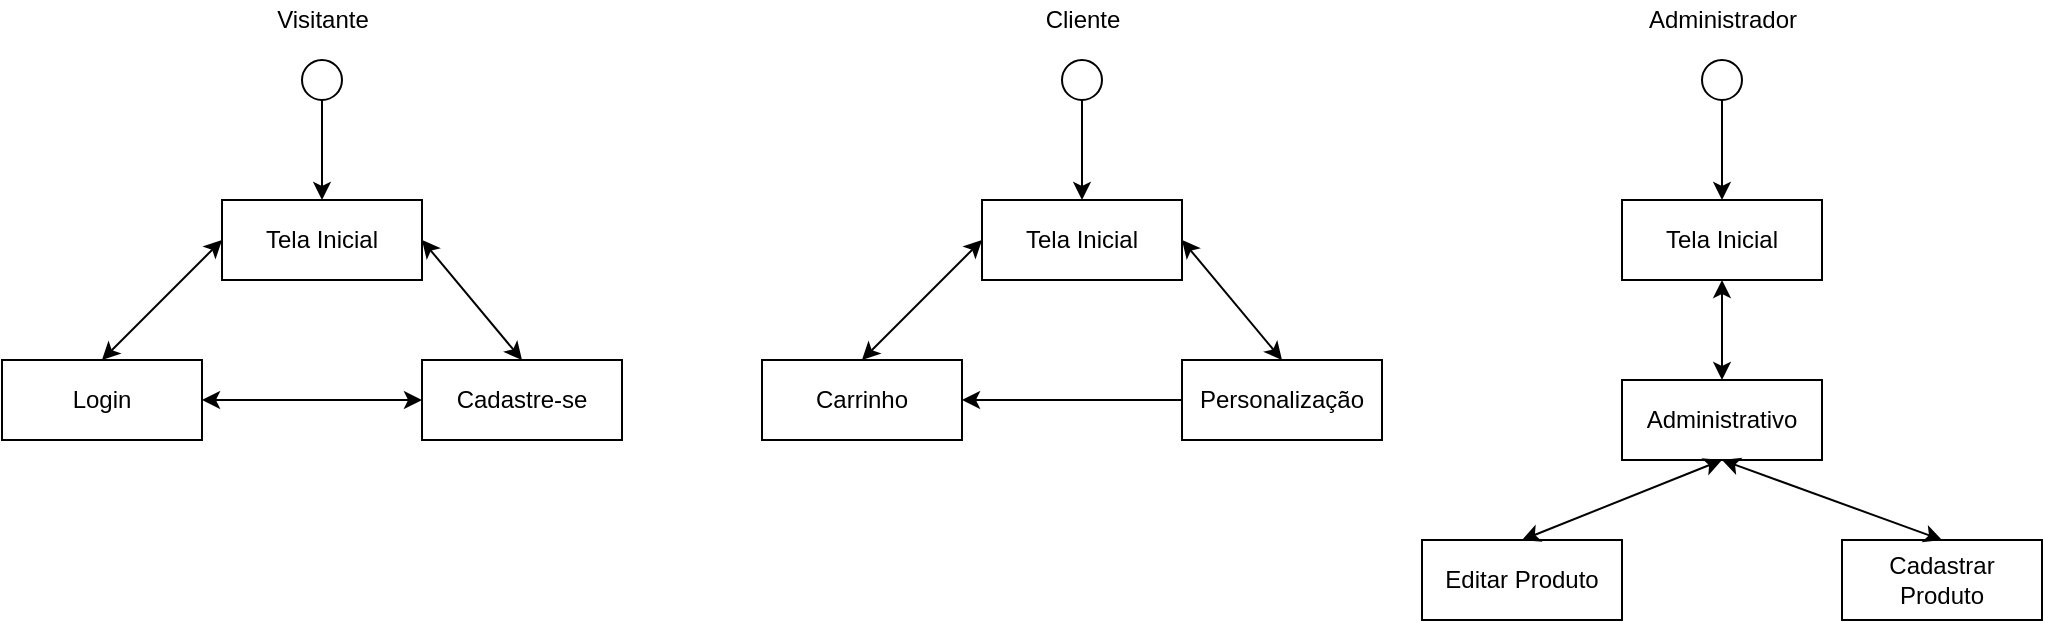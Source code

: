 <mxfile version="14.8.1" type="device"><diagram id="iaszxsRAFxKriWMU7tXv" name="Page-1"><mxGraphModel dx="868" dy="481" grid="1" gridSize="10" guides="1" tooltips="1" connect="1" arrows="1" fold="1" page="1" pageScale="1" pageWidth="1600" pageHeight="1700" math="0" shadow="0"><root><mxCell id="0"/><mxCell id="1" parent="0"/><mxCell id="zuvJ6yJon8IWspfnOwSX-2" value="" style="ellipse;whiteSpace=wrap;html=1;aspect=fixed;" parent="1" vertex="1"><mxGeometry x="240" y="80" width="20" height="20" as="geometry"/></mxCell><mxCell id="zuvJ6yJon8IWspfnOwSX-4" value="" style="endArrow=classic;html=1;exitX=0.5;exitY=1;exitDx=0;exitDy=0;entryX=0.5;entryY=0;entryDx=0;entryDy=0;" parent="1" source="zuvJ6yJon8IWspfnOwSX-2" target="zuvJ6yJon8IWspfnOwSX-5" edge="1"><mxGeometry width="50" height="50" relative="1" as="geometry"><mxPoint x="180" y="230" as="sourcePoint"/><mxPoint x="250.0" y="140" as="targetPoint"/></mxGeometry></mxCell><mxCell id="zuvJ6yJon8IWspfnOwSX-5" value="Tela Inicial" style="whiteSpace=wrap;html=1;align=center;" parent="1" vertex="1"><mxGeometry x="200" y="150" width="100" height="40" as="geometry"/></mxCell><mxCell id="zuvJ6yJon8IWspfnOwSX-6" value="Login" style="whiteSpace=wrap;html=1;align=center;" parent="1" vertex="1"><mxGeometry x="90" y="230" width="100" height="40" as="geometry"/></mxCell><mxCell id="zuvJ6yJon8IWspfnOwSX-7" value="Visitante" style="text;html=1;align=center;verticalAlign=middle;resizable=0;points=[];autosize=1;strokeColor=none;" parent="1" vertex="1"><mxGeometry x="220" y="50" width="60" height="20" as="geometry"/></mxCell><mxCell id="zuvJ6yJon8IWspfnOwSX-8" value="Cadastre-se" style="whiteSpace=wrap;html=1;align=center;" parent="1" vertex="1"><mxGeometry x="300" y="230" width="100" height="40" as="geometry"/></mxCell><mxCell id="zuvJ6yJon8IWspfnOwSX-9" value="" style="endArrow=classic;startArrow=classic;html=1;exitX=1;exitY=0.5;exitDx=0;exitDy=0;entryX=0;entryY=0.5;entryDx=0;entryDy=0;" parent="1" source="zuvJ6yJon8IWspfnOwSX-6" target="zuvJ6yJon8IWspfnOwSX-8" edge="1"><mxGeometry width="50" height="50" relative="1" as="geometry"><mxPoint x="290" y="250" as="sourcePoint"/><mxPoint x="340" y="200" as="targetPoint"/></mxGeometry></mxCell><mxCell id="zuvJ6yJon8IWspfnOwSX-10" value="" style="endArrow=classic;startArrow=classic;html=1;exitX=0.5;exitY=0;exitDx=0;exitDy=0;entryX=0;entryY=0.5;entryDx=0;entryDy=0;" parent="1" source="zuvJ6yJon8IWspfnOwSX-6" target="zuvJ6yJon8IWspfnOwSX-5" edge="1"><mxGeometry width="50" height="50" relative="1" as="geometry"><mxPoint x="200" y="260" as="sourcePoint"/><mxPoint x="310" y="260" as="targetPoint"/></mxGeometry></mxCell><mxCell id="zuvJ6yJon8IWspfnOwSX-11" value="" style="endArrow=classic;startArrow=classic;html=1;exitX=0.5;exitY=0;exitDx=0;exitDy=0;entryX=1;entryY=0.5;entryDx=0;entryDy=0;" parent="1" source="zuvJ6yJon8IWspfnOwSX-8" target="zuvJ6yJon8IWspfnOwSX-5" edge="1"><mxGeometry width="50" height="50" relative="1" as="geometry"><mxPoint x="150" y="240" as="sourcePoint"/><mxPoint x="210" y="180" as="targetPoint"/></mxGeometry></mxCell><mxCell id="zuvJ6yJon8IWspfnOwSX-12" value="" style="ellipse;whiteSpace=wrap;html=1;aspect=fixed;" parent="1" vertex="1"><mxGeometry x="620" y="80" width="20" height="20" as="geometry"/></mxCell><mxCell id="zuvJ6yJon8IWspfnOwSX-13" value="" style="endArrow=classic;html=1;exitX=0.5;exitY=1;exitDx=0;exitDy=0;entryX=0.5;entryY=0;entryDx=0;entryDy=0;" parent="1" source="zuvJ6yJon8IWspfnOwSX-12" target="zuvJ6yJon8IWspfnOwSX-14" edge="1"><mxGeometry width="50" height="50" relative="1" as="geometry"><mxPoint x="560" y="230" as="sourcePoint"/><mxPoint x="630.0" y="140" as="targetPoint"/></mxGeometry></mxCell><mxCell id="zuvJ6yJon8IWspfnOwSX-14" value="Tela Inicial" style="whiteSpace=wrap;html=1;align=center;" parent="1" vertex="1"><mxGeometry x="580" y="150" width="100" height="40" as="geometry"/></mxCell><mxCell id="zuvJ6yJon8IWspfnOwSX-15" value="Carrinho" style="whiteSpace=wrap;html=1;align=center;" parent="1" vertex="1"><mxGeometry x="470" y="230" width="100" height="40" as="geometry"/></mxCell><mxCell id="zuvJ6yJon8IWspfnOwSX-16" value="Cliente" style="text;html=1;align=center;verticalAlign=middle;resizable=0;points=[];autosize=1;strokeColor=none;" parent="1" vertex="1"><mxGeometry x="605" y="50" width="50" height="20" as="geometry"/></mxCell><mxCell id="zuvJ6yJon8IWspfnOwSX-17" value="Personalização" style="whiteSpace=wrap;html=1;align=center;" parent="1" vertex="1"><mxGeometry x="680" y="230" width="100" height="40" as="geometry"/></mxCell><mxCell id="zuvJ6yJon8IWspfnOwSX-19" value="" style="endArrow=classic;startArrow=classic;html=1;exitX=0.5;exitY=0;exitDx=0;exitDy=0;entryX=0;entryY=0.5;entryDx=0;entryDy=0;" parent="1" source="zuvJ6yJon8IWspfnOwSX-15" target="zuvJ6yJon8IWspfnOwSX-14" edge="1"><mxGeometry width="50" height="50" relative="1" as="geometry"><mxPoint x="580" y="260" as="sourcePoint"/><mxPoint x="690" y="260" as="targetPoint"/></mxGeometry></mxCell><mxCell id="zuvJ6yJon8IWspfnOwSX-20" value="" style="endArrow=classic;startArrow=classic;html=1;exitX=0.5;exitY=0;exitDx=0;exitDy=0;entryX=1;entryY=0.5;entryDx=0;entryDy=0;" parent="1" source="zuvJ6yJon8IWspfnOwSX-17" target="zuvJ6yJon8IWspfnOwSX-14" edge="1"><mxGeometry width="50" height="50" relative="1" as="geometry"><mxPoint x="530" y="240" as="sourcePoint"/><mxPoint x="590" y="180" as="targetPoint"/></mxGeometry></mxCell><mxCell id="zuvJ6yJon8IWspfnOwSX-21" value="" style="endArrow=classic;html=1;entryX=1;entryY=0.5;entryDx=0;entryDy=0;exitX=0;exitY=0.5;exitDx=0;exitDy=0;" parent="1" source="zuvJ6yJon8IWspfnOwSX-17" target="zuvJ6yJon8IWspfnOwSX-15" edge="1"><mxGeometry width="50" height="50" relative="1" as="geometry"><mxPoint x="520" y="210" as="sourcePoint"/><mxPoint x="570" y="160" as="targetPoint"/></mxGeometry></mxCell><mxCell id="zuvJ6yJon8IWspfnOwSX-22" value="" style="ellipse;whiteSpace=wrap;html=1;aspect=fixed;" parent="1" vertex="1"><mxGeometry x="940" y="80" width="20" height="20" as="geometry"/></mxCell><mxCell id="zuvJ6yJon8IWspfnOwSX-23" value="" style="endArrow=classic;html=1;exitX=0.5;exitY=1;exitDx=0;exitDy=0;entryX=0.5;entryY=0;entryDx=0;entryDy=0;" parent="1" source="zuvJ6yJon8IWspfnOwSX-22" target="zuvJ6yJon8IWspfnOwSX-24" edge="1"><mxGeometry width="50" height="50" relative="1" as="geometry"><mxPoint x="880" y="230" as="sourcePoint"/><mxPoint x="950.0" y="140" as="targetPoint"/></mxGeometry></mxCell><mxCell id="zuvJ6yJon8IWspfnOwSX-24" value="Tela Inicial" style="whiteSpace=wrap;html=1;align=center;" parent="1" vertex="1"><mxGeometry x="900" y="150" width="100" height="40" as="geometry"/></mxCell><mxCell id="zuvJ6yJon8IWspfnOwSX-25" value="Administrativo" style="whiteSpace=wrap;html=1;align=center;" parent="1" vertex="1"><mxGeometry x="900" y="240" width="100" height="40" as="geometry"/></mxCell><mxCell id="zuvJ6yJon8IWspfnOwSX-26" value="Administrador" style="text;html=1;align=center;verticalAlign=middle;resizable=0;points=[];autosize=1;strokeColor=none;" parent="1" vertex="1"><mxGeometry x="905" y="50" width="90" height="20" as="geometry"/></mxCell><mxCell id="zuvJ6yJon8IWspfnOwSX-28" value="" style="endArrow=classic;startArrow=classic;html=1;exitX=0.5;exitY=0;exitDx=0;exitDy=0;entryX=0.5;entryY=1;entryDx=0;entryDy=0;" parent="1" source="zuvJ6yJon8IWspfnOwSX-25" target="zuvJ6yJon8IWspfnOwSX-24" edge="1"><mxGeometry width="50" height="50" relative="1" as="geometry"><mxPoint x="900" y="260" as="sourcePoint"/><mxPoint x="1010" y="260" as="targetPoint"/></mxGeometry></mxCell><mxCell id="zuvJ6yJon8IWspfnOwSX-31" value="&lt;div&gt;Editar Produto&lt;br&gt;&lt;/div&gt;" style="whiteSpace=wrap;html=1;align=center;" parent="1" vertex="1"><mxGeometry x="800" y="320" width="100" height="40" as="geometry"/></mxCell><mxCell id="zuvJ6yJon8IWspfnOwSX-32" value="Cadastrar Produto" style="whiteSpace=wrap;html=1;align=center;" parent="1" vertex="1"><mxGeometry x="1010" y="320" width="100" height="40" as="geometry"/></mxCell><mxCell id="zuvJ6yJon8IWspfnOwSX-33" value="" style="endArrow=classic;startArrow=classic;html=1;exitX=0.5;exitY=0;exitDx=0;exitDy=0;entryX=0.5;entryY=1;entryDx=0;entryDy=0;" parent="1" source="zuvJ6yJon8IWspfnOwSX-31" target="zuvJ6yJon8IWspfnOwSX-25" edge="1"><mxGeometry width="50" height="50" relative="1" as="geometry"><mxPoint x="960" y="250" as="sourcePoint"/><mxPoint x="960" y="200" as="targetPoint"/></mxGeometry></mxCell><mxCell id="zuvJ6yJon8IWspfnOwSX-34" value="" style="endArrow=classic;startArrow=classic;html=1;exitX=0.5;exitY=0;exitDx=0;exitDy=0;" parent="1" source="zuvJ6yJon8IWspfnOwSX-32" edge="1"><mxGeometry width="50" height="50" relative="1" as="geometry"><mxPoint x="860" y="330" as="sourcePoint"/><mxPoint x="950" y="280" as="targetPoint"/></mxGeometry></mxCell></root></mxGraphModel></diagram></mxfile>